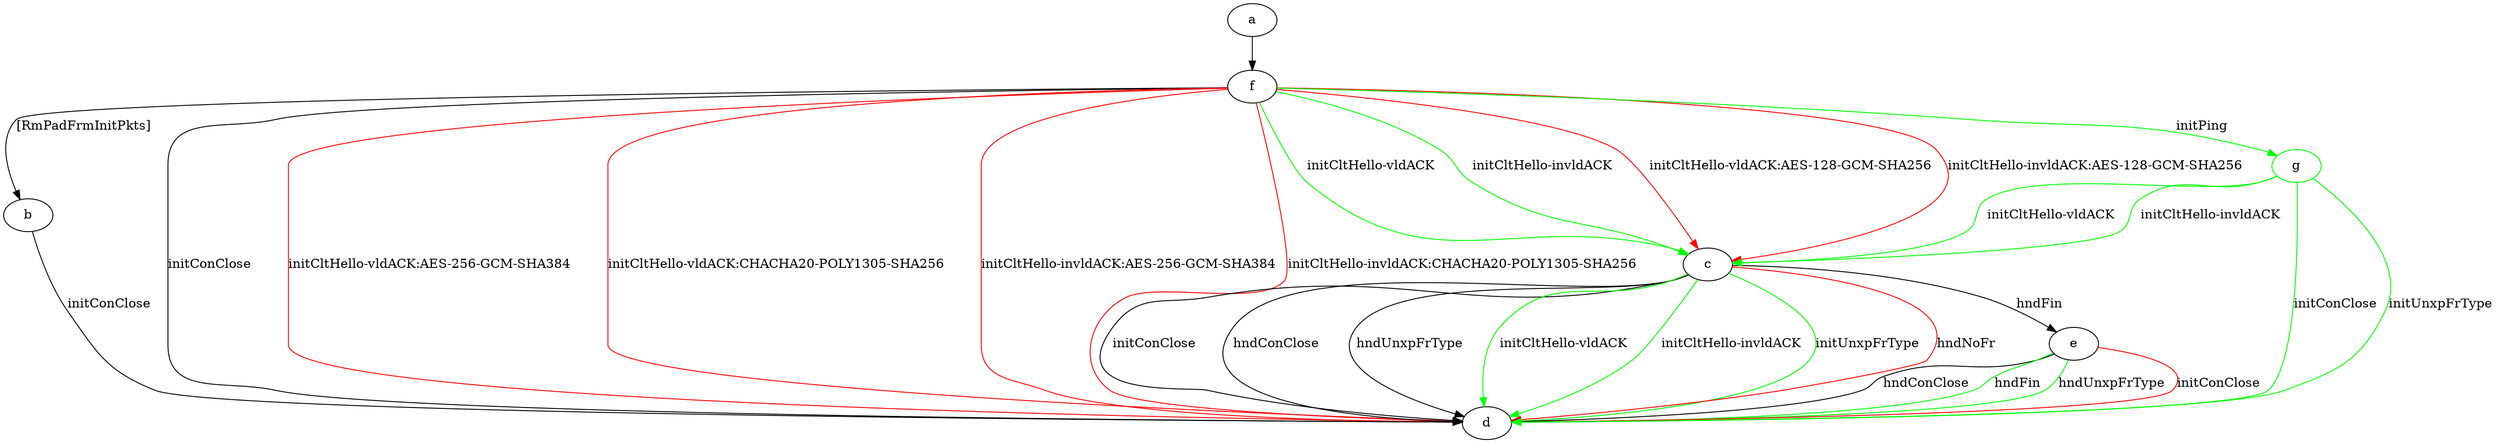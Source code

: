 digraph "" {
	a -> f	[key=0];
	b -> d	[key=0,
		label="initConClose "];
	c -> d	[key=0,
		label="initConClose "];
	c -> d	[key=1,
		label="hndConClose "];
	c -> d	[key=2,
		label="hndUnxpFrType "];
	c -> d	[key=3,
		color=green,
		label="initCltHello-vldACK "];
	c -> d	[key=4,
		color=green,
		label="initCltHello-invldACK "];
	c -> d	[key=5,
		color=green,
		label="initUnxpFrType "];
	c -> d	[key=6,
		color=red,
		label="hndNoFr "];
	c -> e	[key=0,
		label="hndFin "];
	e -> d	[key=0,
		label="hndConClose "];
	e -> d	[key=1,
		color=green,
		label="hndFin "];
	e -> d	[key=2,
		color=green,
		label="hndUnxpFrType "];
	e -> d	[key=3,
		color=red,
		label="initConClose "];
	f -> b	[key=0,
		label="[RmPadFrmInitPkts] "];
	f -> c	[key=0,
		color=green,
		label="initCltHello-vldACK "];
	f -> c	[key=1,
		color=green,
		label="initCltHello-invldACK "];
	f -> c	[key=2,
		color=red,
		label="initCltHello-vldACK:AES-128-GCM-SHA256 "];
	f -> c	[key=3,
		color=red,
		label="initCltHello-invldACK:AES-128-GCM-SHA256 "];
	f -> d	[key=0,
		label="initConClose "];
	f -> d	[key=1,
		color=red,
		label="initCltHello-vldACK:AES-256-GCM-SHA384 "];
	f -> d	[key=2,
		color=red,
		label="initCltHello-vldACK:CHACHA20-POLY1305-SHA256 "];
	f -> d	[key=3,
		color=red,
		label="initCltHello-invldACK:AES-256-GCM-SHA384 "];
	f -> d	[key=4,
		color=red,
		label="initCltHello-invldACK:CHACHA20-POLY1305-SHA256 "];
	g	[color=green];
	f -> g	[key=0,
		color=green,
		label="initPing "];
	g -> c	[key=0,
		color=green,
		label="initCltHello-vldACK "];
	g -> c	[key=1,
		color=green,
		label="initCltHello-invldACK "];
	g -> d	[key=0,
		color=green,
		label="initConClose "];
	g -> d	[key=1,
		color=green,
		label="initUnxpFrType "];
}
